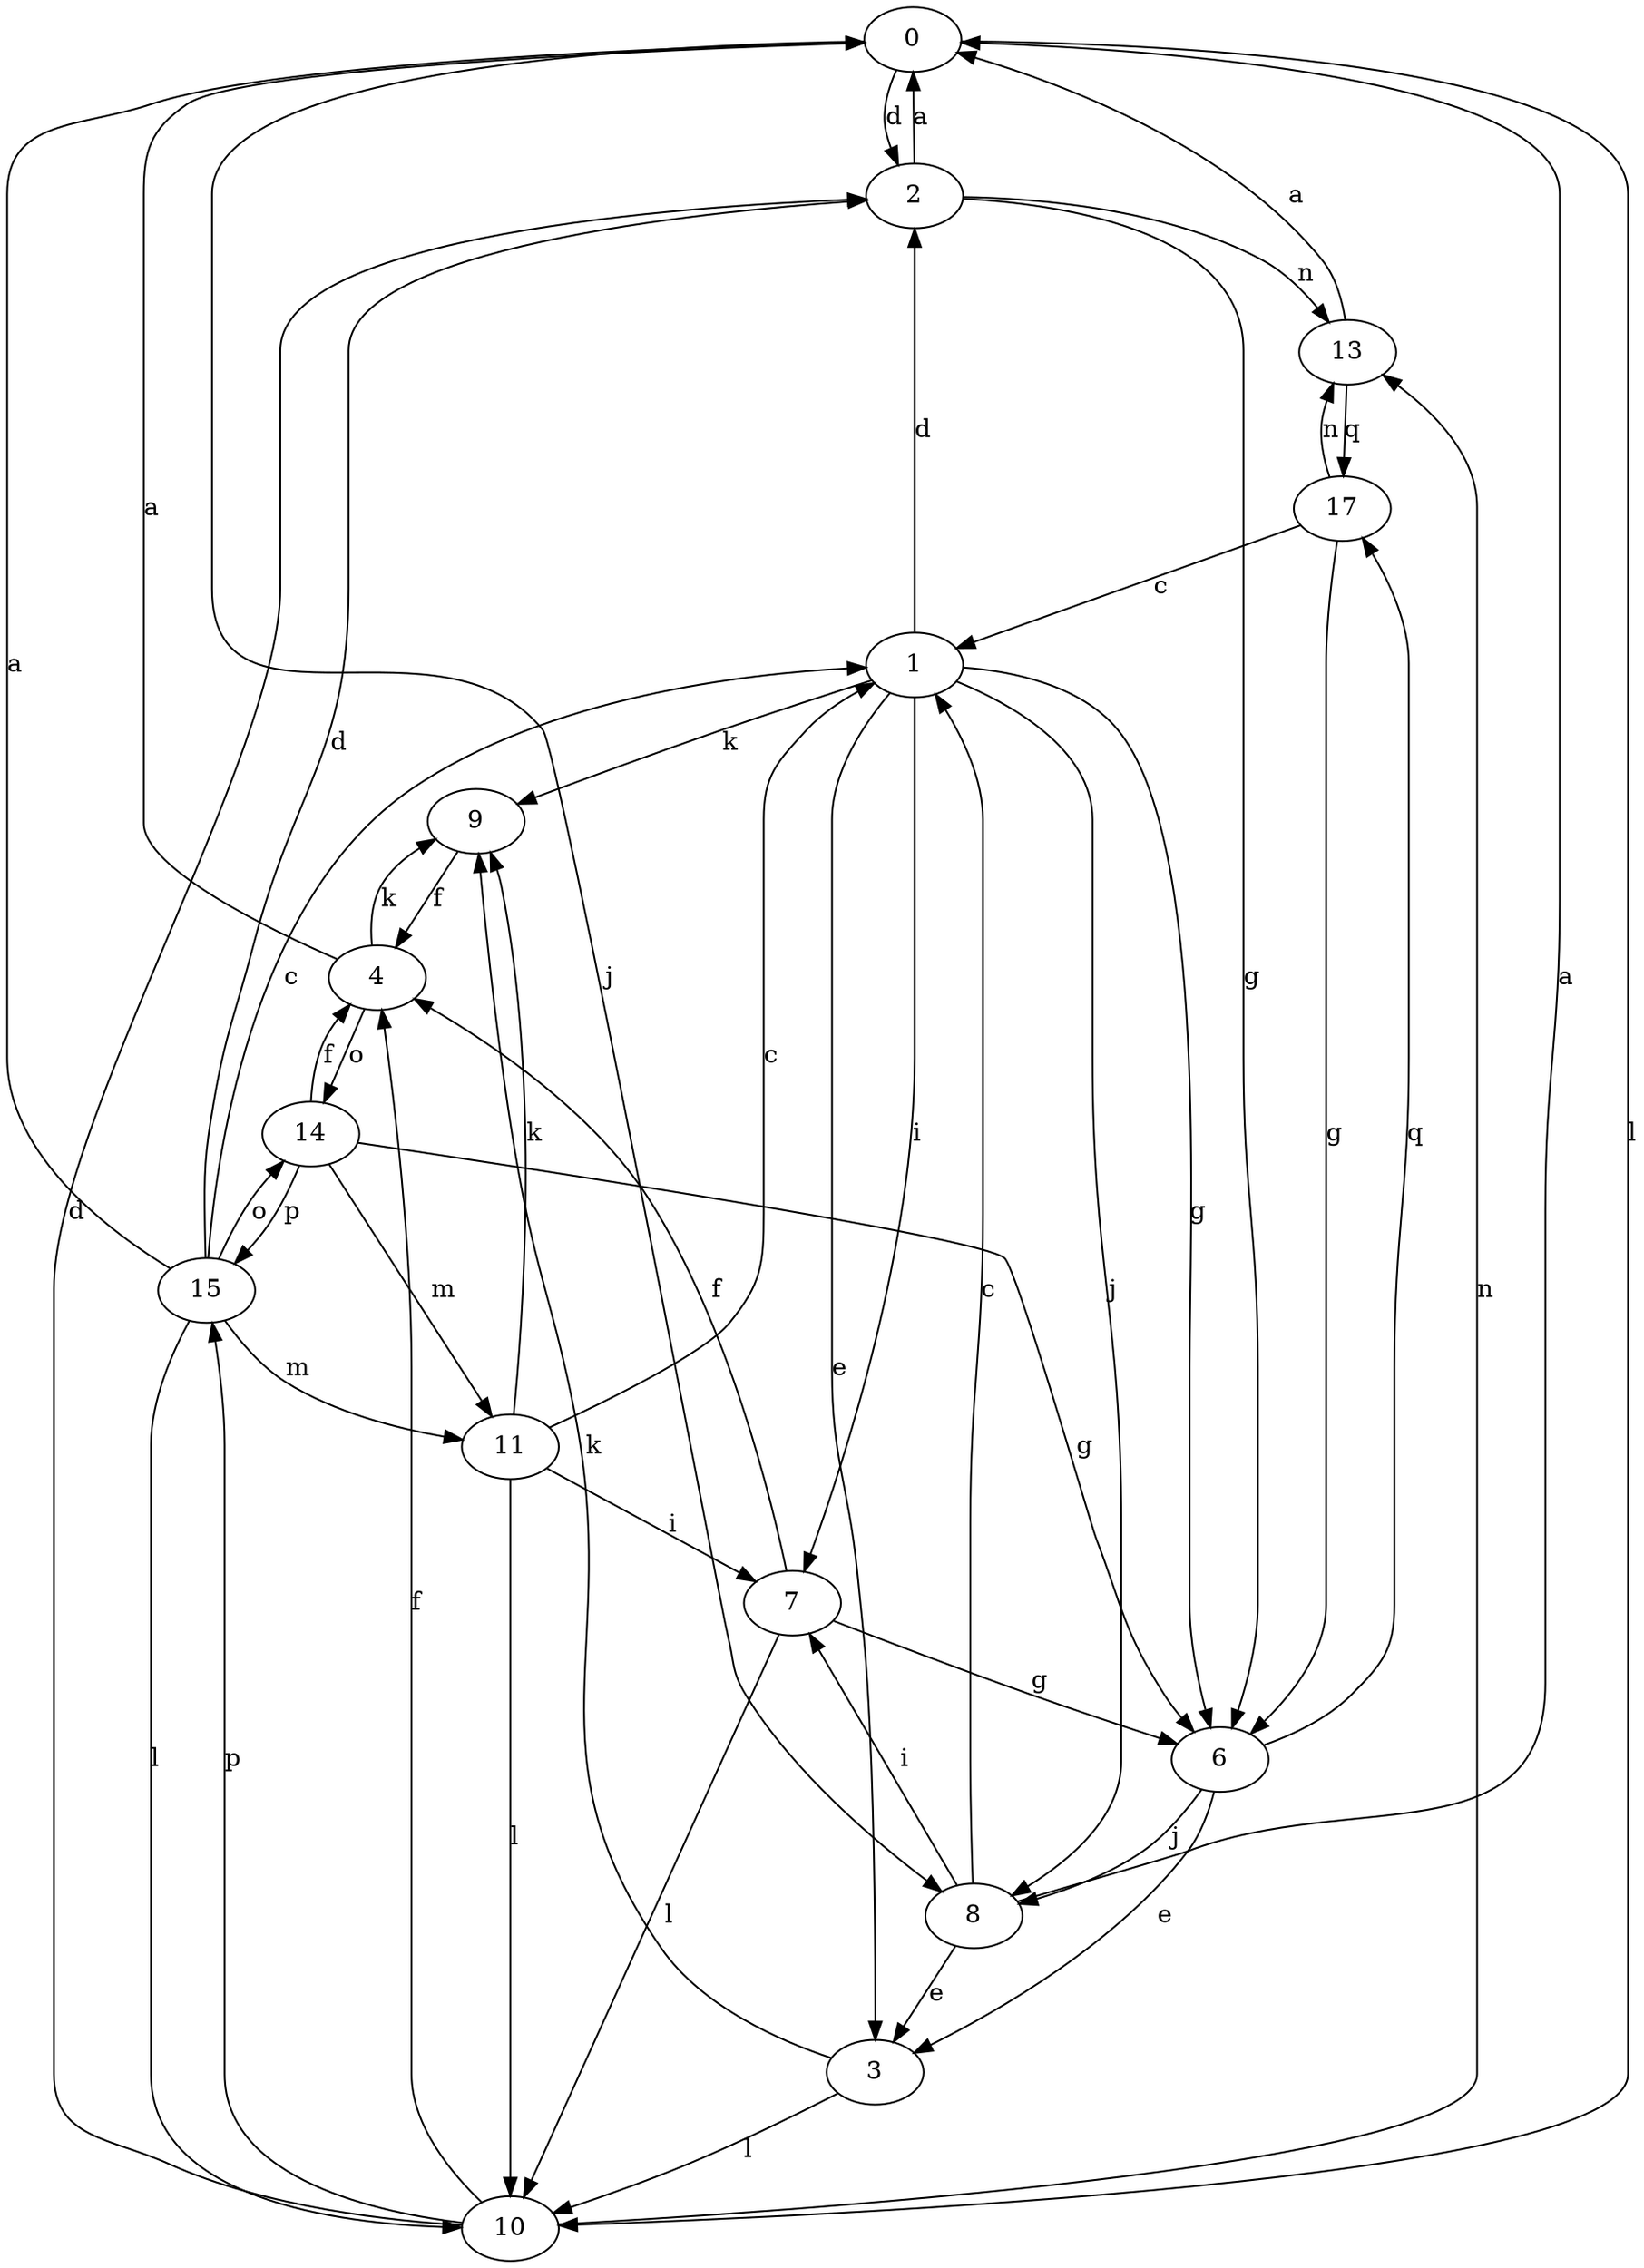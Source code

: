 strict digraph  {
0;
1;
2;
3;
4;
6;
7;
8;
9;
10;
11;
13;
14;
15;
17;
0 -> 2  [label=d];
0 -> 8  [label=j];
0 -> 10  [label=l];
1 -> 2  [label=d];
1 -> 3  [label=e];
1 -> 6  [label=g];
1 -> 7  [label=i];
1 -> 8  [label=j];
1 -> 9  [label=k];
2 -> 0  [label=a];
2 -> 6  [label=g];
2 -> 13  [label=n];
3 -> 9  [label=k];
3 -> 10  [label=l];
4 -> 0  [label=a];
4 -> 9  [label=k];
4 -> 14  [label=o];
6 -> 3  [label=e];
6 -> 8  [label=j];
6 -> 17  [label=q];
7 -> 4  [label=f];
7 -> 6  [label=g];
7 -> 10  [label=l];
8 -> 0  [label=a];
8 -> 1  [label=c];
8 -> 3  [label=e];
8 -> 7  [label=i];
9 -> 4  [label=f];
10 -> 2  [label=d];
10 -> 4  [label=f];
10 -> 13  [label=n];
10 -> 15  [label=p];
11 -> 1  [label=c];
11 -> 7  [label=i];
11 -> 9  [label=k];
11 -> 10  [label=l];
13 -> 0  [label=a];
13 -> 17  [label=q];
14 -> 4  [label=f];
14 -> 6  [label=g];
14 -> 11  [label=m];
14 -> 15  [label=p];
15 -> 0  [label=a];
15 -> 1  [label=c];
15 -> 2  [label=d];
15 -> 10  [label=l];
15 -> 11  [label=m];
15 -> 14  [label=o];
17 -> 1  [label=c];
17 -> 6  [label=g];
17 -> 13  [label=n];
}
